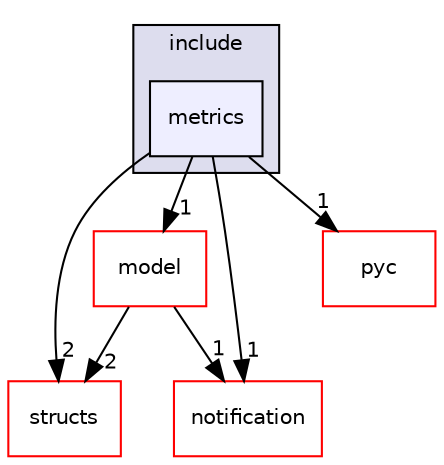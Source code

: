 digraph "metrics" {
  compound=true
  node [ fontsize="10", fontname="Helvetica"];
  edge [ labelfontsize="10", labelfontname="Helvetica"];
  subgraph clusterdir_ef6710c4b5e9833ed53cc4607df67c64 {
    graph [ bgcolor="#ddddee", pencolor="black", label="include" fontname="Helvetica", fontsize="10", URL="dir_ef6710c4b5e9833ed53cc4607df67c64.html"]
  dir_e65c49a2742a49ec8fd2da1108014893 [shape=box, label="metrics", style="filled", fillcolor="#eeeeff", pencolor="black", URL="dir_e65c49a2742a49ec8fd2da1108014893.html"];
  }
  dir_9fd58bbf403f6bebb995a0271eeae5cc [shape=box label="model" fillcolor="white" style="filled" color="red" URL="dir_9fd58bbf403f6bebb995a0271eeae5cc.html"];
  dir_639930e6546076602fdb99daad4d48b4 [shape=box label="structs" fillcolor="white" style="filled" color="red" URL="dir_639930e6546076602fdb99daad4d48b4.html"];
  dir_7acf8b7ae8c4ffea2c3526657d8aa9e1 [shape=box label="notification" fillcolor="white" style="filled" color="red" URL="dir_7acf8b7ae8c4ffea2c3526657d8aa9e1.html"];
  dir_ec4844e93998863f4e611fcf0d12b86b [shape=box label="pyc" fillcolor="white" style="filled" color="red" URL="dir_ec4844e93998863f4e611fcf0d12b86b.html"];
  dir_9fd58bbf403f6bebb995a0271eeae5cc->dir_639930e6546076602fdb99daad4d48b4 [headlabel="2", labeldistance=1.5 headhref="dir_000165_000080.html"];
  dir_9fd58bbf403f6bebb995a0271eeae5cc->dir_7acf8b7ae8c4ffea2c3526657d8aa9e1 [headlabel="1", labeldistance=1.5 headhref="dir_000165_000169.html"];
  dir_e65c49a2742a49ec8fd2da1108014893->dir_9fd58bbf403f6bebb995a0271eeae5cc [headlabel="1", labeldistance=1.5 headhref="dir_000164_000165.html"];
  dir_e65c49a2742a49ec8fd2da1108014893->dir_639930e6546076602fdb99daad4d48b4 [headlabel="2", labeldistance=1.5 headhref="dir_000164_000080.html"];
  dir_e65c49a2742a49ec8fd2da1108014893->dir_7acf8b7ae8c4ffea2c3526657d8aa9e1 [headlabel="1", labeldistance=1.5 headhref="dir_000164_000169.html"];
  dir_e65c49a2742a49ec8fd2da1108014893->dir_ec4844e93998863f4e611fcf0d12b86b [headlabel="1", labeldistance=1.5 headhref="dir_000164_000084.html"];
}
